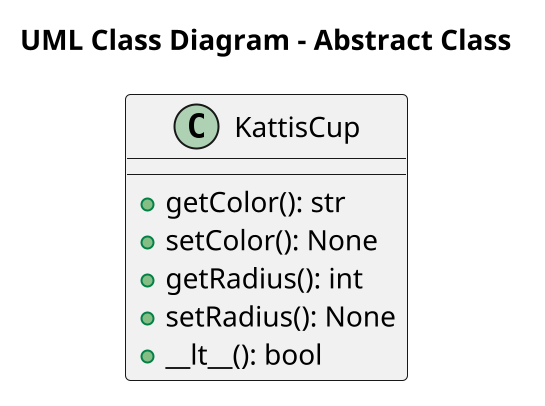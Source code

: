 @startuml
scale 2
title "UML Class Diagram - Abstract Class"
class KattisCup {
	+getColor(): str
	+setColor(): None
	+getRadius(): int
	+setRadius(): None
	+__lt__(): bool
}
@enduml